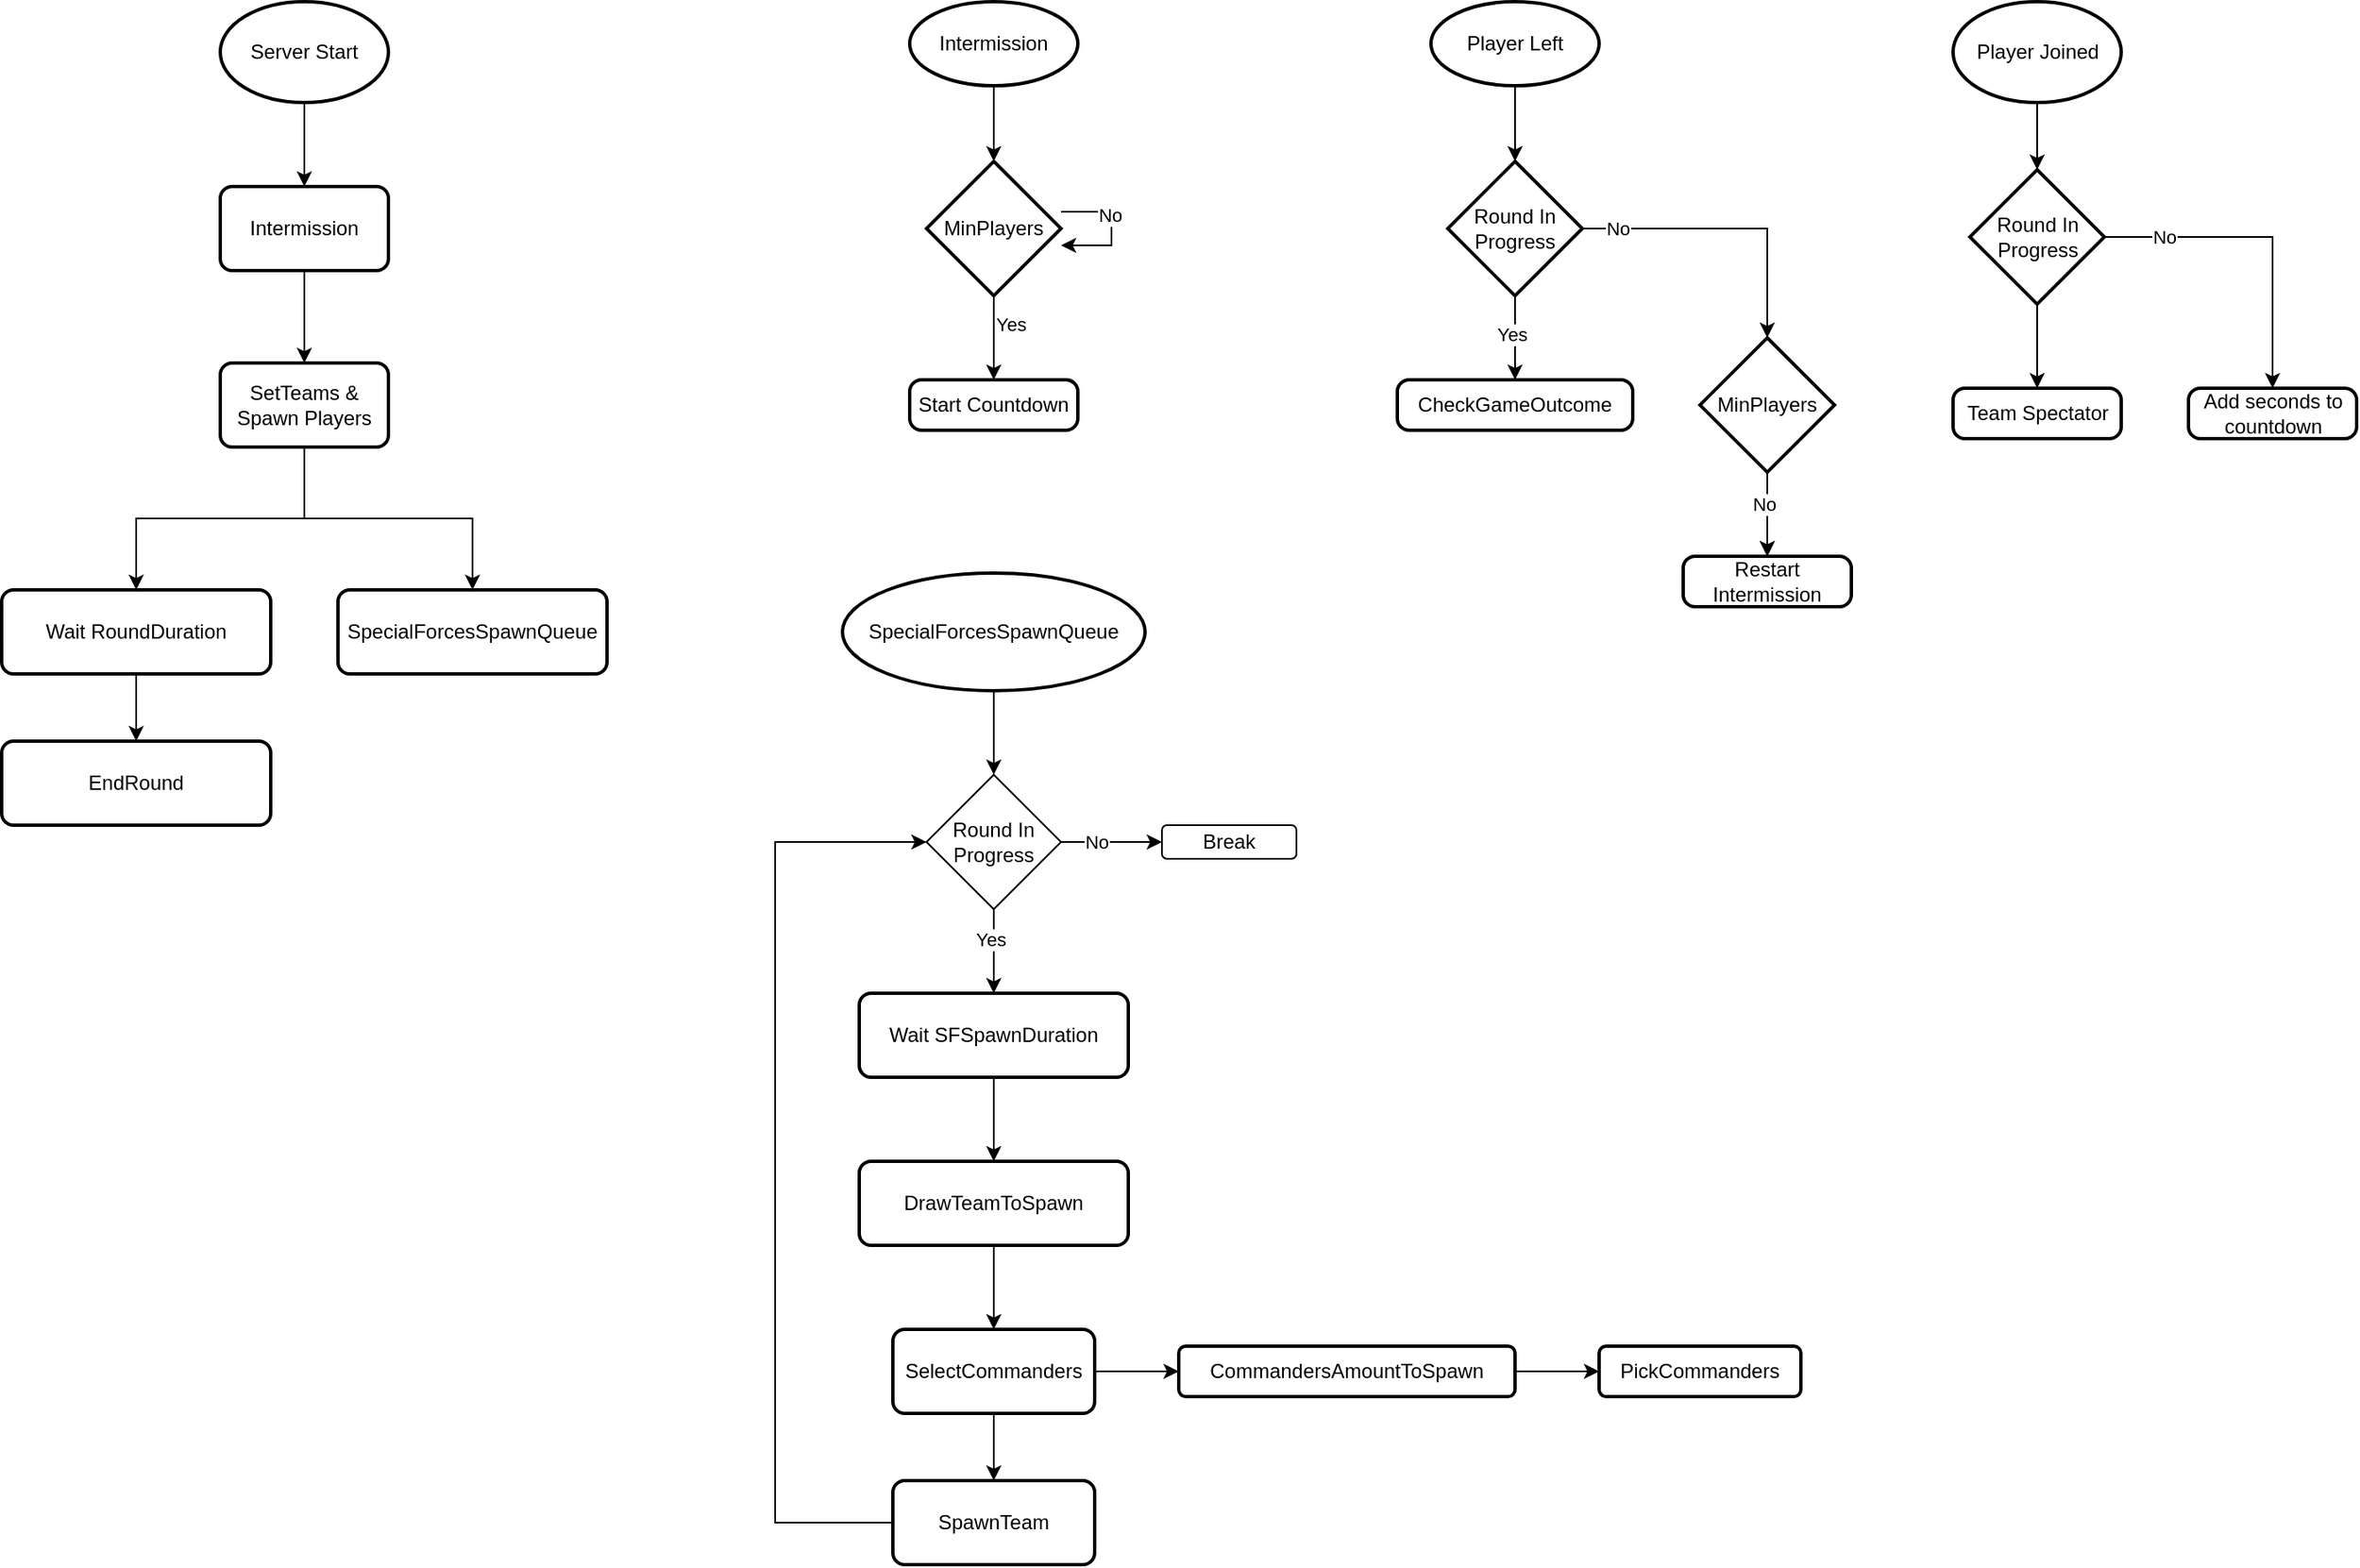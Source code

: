 <mxfile version="24.3.1" type="github">
  <diagram name="Strona-1" id="jlNhDV8Rwpr0uxGnopEM">
    <mxGraphModel dx="858" dy="538" grid="1" gridSize="10" guides="1" tooltips="1" connect="1" arrows="1" fold="1" page="1" pageScale="1" pageWidth="827" pageHeight="1169" math="0" shadow="0">
      <root>
        <mxCell id="0" />
        <mxCell id="1" parent="0" />
        <mxCell id="kG8gMviqTRcCaTFL-ExX-7" style="edgeStyle=orthogonalEdgeStyle;rounded=0;orthogonalLoop=1;jettySize=auto;html=1;entryX=0.5;entryY=0;entryDx=0;entryDy=0;" parent="1" source="kG8gMviqTRcCaTFL-ExX-2" target="kG8gMviqTRcCaTFL-ExX-5" edge="1">
          <mxGeometry relative="1" as="geometry" />
        </mxCell>
        <mxCell id="kG8gMviqTRcCaTFL-ExX-2" value="Server Start" style="strokeWidth=2;html=1;shape=mxgraph.flowchart.start_1;whiteSpace=wrap;" parent="1" vertex="1">
          <mxGeometry x="210" y="90" width="100" height="60" as="geometry" />
        </mxCell>
        <mxCell id="uzxIYRyBEbbkxQ_vXyho-41" value="" style="edgeStyle=orthogonalEdgeStyle;rounded=0;orthogonalLoop=1;jettySize=auto;html=1;" edge="1" parent="1" source="kG8gMviqTRcCaTFL-ExX-5" target="uzxIYRyBEbbkxQ_vXyho-20">
          <mxGeometry relative="1" as="geometry" />
        </mxCell>
        <mxCell id="kG8gMviqTRcCaTFL-ExX-5" value="Intermission" style="rounded=1;whiteSpace=wrap;html=1;absoluteArcSize=1;arcSize=14;strokeWidth=2;" parent="1" vertex="1">
          <mxGeometry x="210" y="200" width="100" height="50" as="geometry" />
        </mxCell>
        <mxCell id="kG8gMviqTRcCaTFL-ExX-8" value="Start Countdown" style="rounded=1;whiteSpace=wrap;html=1;absoluteArcSize=1;arcSize=14;strokeWidth=2;" parent="1" vertex="1">
          <mxGeometry x="620" y="315" width="100" height="30" as="geometry" />
        </mxCell>
        <mxCell id="kG8gMviqTRcCaTFL-ExX-13" value="" style="edgeStyle=orthogonalEdgeStyle;rounded=0;orthogonalLoop=1;jettySize=auto;html=1;" parent="1" source="kG8gMviqTRcCaTFL-ExX-9" target="kG8gMviqTRcCaTFL-ExX-8" edge="1">
          <mxGeometry relative="1" as="geometry">
            <Array as="points">
              <mxPoint x="670" y="280" />
              <mxPoint x="670" y="280" />
            </Array>
          </mxGeometry>
        </mxCell>
        <mxCell id="kG8gMviqTRcCaTFL-ExX-16" value="Yes" style="edgeLabel;html=1;align=center;verticalAlign=middle;resizable=0;points=[];" parent="kG8gMviqTRcCaTFL-ExX-13" vertex="1" connectable="0">
          <mxGeometry x="0.185" y="4" relative="1" as="geometry">
            <mxPoint x="6" y="-13" as="offset" />
          </mxGeometry>
        </mxCell>
        <mxCell id="kG8gMviqTRcCaTFL-ExX-9" value="MinPlayers" style="strokeWidth=2;html=1;shape=mxgraph.flowchart.decision;whiteSpace=wrap;" parent="1" vertex="1">
          <mxGeometry x="630" y="185" width="80" height="80" as="geometry" />
        </mxCell>
        <mxCell id="kG8gMviqTRcCaTFL-ExX-11" style="edgeStyle=orthogonalEdgeStyle;rounded=0;orthogonalLoop=1;jettySize=auto;html=1;elbow=vertical;" parent="1" source="kG8gMviqTRcCaTFL-ExX-9" target="kG8gMviqTRcCaTFL-ExX-9" edge="1">
          <mxGeometry relative="1" as="geometry">
            <Array as="points">
              <mxPoint x="740" y="230" />
            </Array>
          </mxGeometry>
        </mxCell>
        <mxCell id="kG8gMviqTRcCaTFL-ExX-14" value="No" style="edgeLabel;html=1;align=center;verticalAlign=middle;resizable=0;points=[];" parent="kG8gMviqTRcCaTFL-ExX-11" vertex="1" connectable="0">
          <mxGeometry x="-0.333" y="8" relative="1" as="geometry">
            <mxPoint x="2" y="10" as="offset" />
          </mxGeometry>
        </mxCell>
        <mxCell id="uzxIYRyBEbbkxQ_vXyho-24" value="" style="edgeStyle=orthogonalEdgeStyle;rounded=0;orthogonalLoop=1;jettySize=auto;html=1;" edge="1" parent="1" source="kG8gMviqTRcCaTFL-ExX-18" target="uzxIYRyBEbbkxQ_vXyho-21">
          <mxGeometry relative="1" as="geometry" />
        </mxCell>
        <mxCell id="kG8gMviqTRcCaTFL-ExX-18" value="Player Left" style="strokeWidth=2;html=1;shape=mxgraph.flowchart.start_1;whiteSpace=wrap;" parent="1" vertex="1">
          <mxGeometry x="930" y="90" width="100" height="50" as="geometry" />
        </mxCell>
        <mxCell id="uzxIYRyBEbbkxQ_vXyho-33" value="" style="edgeStyle=orthogonalEdgeStyle;rounded=0;orthogonalLoop=1;jettySize=auto;html=1;" edge="1" parent="1" source="uzxIYRyBEbbkxQ_vXyho-1" target="uzxIYRyBEbbkxQ_vXyho-32">
          <mxGeometry relative="1" as="geometry" />
        </mxCell>
        <mxCell id="uzxIYRyBEbbkxQ_vXyho-1" value="Player Joined" style="strokeWidth=2;html=1;shape=mxgraph.flowchart.start_1;whiteSpace=wrap;" vertex="1" parent="1">
          <mxGeometry x="1240.5" y="90" width="100" height="60" as="geometry" />
        </mxCell>
        <mxCell id="uzxIYRyBEbbkxQ_vXyho-8" value="" style="edgeStyle=orthogonalEdgeStyle;rounded=0;orthogonalLoop=1;jettySize=auto;html=1;" edge="1" parent="1" source="uzxIYRyBEbbkxQ_vXyho-7" target="kG8gMviqTRcCaTFL-ExX-9">
          <mxGeometry relative="1" as="geometry" />
        </mxCell>
        <mxCell id="uzxIYRyBEbbkxQ_vXyho-7" value="Intermission" style="strokeWidth=2;html=1;shape=mxgraph.flowchart.start_1;whiteSpace=wrap;" vertex="1" parent="1">
          <mxGeometry x="620" y="90" width="100" height="50" as="geometry" />
        </mxCell>
        <mxCell id="uzxIYRyBEbbkxQ_vXyho-14" style="edgeStyle=orthogonalEdgeStyle;rounded=0;orthogonalLoop=1;jettySize=auto;html=1;entryX=0.5;entryY=0;entryDx=0;entryDy=0;" edge="1" parent="1" source="uzxIYRyBEbbkxQ_vXyho-9" target="uzxIYRyBEbbkxQ_vXyho-13">
          <mxGeometry relative="1" as="geometry" />
        </mxCell>
        <mxCell id="uzxIYRyBEbbkxQ_vXyho-15" value="" style="edgeStyle=orthogonalEdgeStyle;rounded=0;orthogonalLoop=1;jettySize=auto;html=1;" edge="1" parent="1" source="uzxIYRyBEbbkxQ_vXyho-9" target="uzxIYRyBEbbkxQ_vXyho-13">
          <mxGeometry relative="1" as="geometry" />
        </mxCell>
        <mxCell id="uzxIYRyBEbbkxQ_vXyho-16" value="No" style="edgeLabel;html=1;align=center;verticalAlign=middle;resizable=0;points=[];" vertex="1" connectable="0" parent="uzxIYRyBEbbkxQ_vXyho-15">
          <mxGeometry x="-0.264" y="-2" relative="1" as="geometry">
            <mxPoint as="offset" />
          </mxGeometry>
        </mxCell>
        <mxCell id="uzxIYRyBEbbkxQ_vXyho-9" value="MinPlayers" style="strokeWidth=2;html=1;shape=mxgraph.flowchart.decision;whiteSpace=wrap;" vertex="1" parent="1">
          <mxGeometry x="1090" y="290" width="80" height="80" as="geometry" />
        </mxCell>
        <mxCell id="uzxIYRyBEbbkxQ_vXyho-13" value="Restart Intermission" style="rounded=1;whiteSpace=wrap;html=1;absoluteArcSize=1;arcSize=14;strokeWidth=2;" vertex="1" parent="1">
          <mxGeometry x="1080" y="420" width="100" height="30" as="geometry" />
        </mxCell>
        <mxCell id="uzxIYRyBEbbkxQ_vXyho-17" value="Add seconds to countdown" style="rounded=1;whiteSpace=wrap;html=1;absoluteArcSize=1;arcSize=14;strokeWidth=2;" vertex="1" parent="1">
          <mxGeometry x="1380.5" y="320" width="100" height="30" as="geometry" />
        </mxCell>
        <mxCell id="uzxIYRyBEbbkxQ_vXyho-43" value="" style="edgeStyle=orthogonalEdgeStyle;rounded=0;orthogonalLoop=1;jettySize=auto;html=1;" edge="1" parent="1" source="uzxIYRyBEbbkxQ_vXyho-20" target="uzxIYRyBEbbkxQ_vXyho-42">
          <mxGeometry relative="1" as="geometry" />
        </mxCell>
        <mxCell id="uzxIYRyBEbbkxQ_vXyho-45" style="edgeStyle=orthogonalEdgeStyle;rounded=0;orthogonalLoop=1;jettySize=auto;html=1;" edge="1" parent="1" source="uzxIYRyBEbbkxQ_vXyho-20" target="uzxIYRyBEbbkxQ_vXyho-44">
          <mxGeometry relative="1" as="geometry" />
        </mxCell>
        <mxCell id="uzxIYRyBEbbkxQ_vXyho-20" value="SetTeams &amp;amp; Spawn Players" style="rounded=1;whiteSpace=wrap;html=1;absoluteArcSize=1;arcSize=14;strokeWidth=2;" vertex="1" parent="1">
          <mxGeometry x="210" y="305" width="100" height="50" as="geometry" />
        </mxCell>
        <mxCell id="uzxIYRyBEbbkxQ_vXyho-22" value="" style="edgeStyle=orthogonalEdgeStyle;rounded=0;orthogonalLoop=1;jettySize=auto;html=1;" edge="1" parent="1" source="uzxIYRyBEbbkxQ_vXyho-21" target="uzxIYRyBEbbkxQ_vXyho-9">
          <mxGeometry relative="1" as="geometry" />
        </mxCell>
        <mxCell id="uzxIYRyBEbbkxQ_vXyho-23" value="No" style="edgeLabel;html=1;align=center;verticalAlign=middle;resizable=0;points=[];" vertex="1" connectable="0" parent="uzxIYRyBEbbkxQ_vXyho-22">
          <mxGeometry x="-0.413" y="3" relative="1" as="geometry">
            <mxPoint x="-31" y="3" as="offset" />
          </mxGeometry>
        </mxCell>
        <mxCell id="uzxIYRyBEbbkxQ_vXyho-29" value="" style="edgeStyle=orthogonalEdgeStyle;rounded=0;orthogonalLoop=1;jettySize=auto;html=1;" edge="1" parent="1" source="uzxIYRyBEbbkxQ_vXyho-21" target="uzxIYRyBEbbkxQ_vXyho-28">
          <mxGeometry relative="1" as="geometry" />
        </mxCell>
        <mxCell id="uzxIYRyBEbbkxQ_vXyho-30" value="Yes" style="edgeLabel;html=1;align=center;verticalAlign=middle;resizable=0;points=[];" vertex="1" connectable="0" parent="uzxIYRyBEbbkxQ_vXyho-29">
          <mxGeometry x="-0.088" y="-2" relative="1" as="geometry">
            <mxPoint as="offset" />
          </mxGeometry>
        </mxCell>
        <mxCell id="uzxIYRyBEbbkxQ_vXyho-21" value="Round I&lt;span style=&quot;background-color: initial;&quot;&gt;n&lt;/span&gt;&lt;div&gt;&lt;span style=&quot;background-color: initial;&quot;&gt;Progress&lt;/span&gt;&lt;/div&gt;" style="strokeWidth=2;html=1;shape=mxgraph.flowchart.decision;whiteSpace=wrap;" vertex="1" parent="1">
          <mxGeometry x="940" y="185" width="80" height="80" as="geometry" />
        </mxCell>
        <mxCell id="uzxIYRyBEbbkxQ_vXyho-28" value="CheckGameOutcome" style="rounded=1;whiteSpace=wrap;html=1;absoluteArcSize=1;arcSize=14;strokeWidth=2;" vertex="1" parent="1">
          <mxGeometry x="910" y="315" width="140" height="30" as="geometry" />
        </mxCell>
        <mxCell id="uzxIYRyBEbbkxQ_vXyho-35" value="" style="edgeStyle=orthogonalEdgeStyle;rounded=0;orthogonalLoop=1;jettySize=auto;html=1;entryX=0.5;entryY=0;entryDx=0;entryDy=0;" edge="1" parent="1" source="uzxIYRyBEbbkxQ_vXyho-32" target="uzxIYRyBEbbkxQ_vXyho-17">
          <mxGeometry relative="1" as="geometry">
            <mxPoint x="1390.5" y="230" as="targetPoint" />
          </mxGeometry>
        </mxCell>
        <mxCell id="uzxIYRyBEbbkxQ_vXyho-36" value="No" style="edgeLabel;html=1;align=center;verticalAlign=middle;resizable=0;points=[];" vertex="1" connectable="0" parent="uzxIYRyBEbbkxQ_vXyho-35">
          <mxGeometry x="-0.624" relative="1" as="geometry">
            <mxPoint as="offset" />
          </mxGeometry>
        </mxCell>
        <mxCell id="uzxIYRyBEbbkxQ_vXyho-38" style="edgeStyle=orthogonalEdgeStyle;rounded=0;orthogonalLoop=1;jettySize=auto;html=1;entryX=0.5;entryY=0;entryDx=0;entryDy=0;" edge="1" parent="1" source="uzxIYRyBEbbkxQ_vXyho-32" target="uzxIYRyBEbbkxQ_vXyho-37">
          <mxGeometry relative="1" as="geometry" />
        </mxCell>
        <mxCell id="uzxIYRyBEbbkxQ_vXyho-32" value="Round I&lt;span style=&quot;background-color: initial;&quot;&gt;n&lt;/span&gt;&lt;div&gt;&lt;span style=&quot;background-color: initial;&quot;&gt;Progress&lt;/span&gt;&lt;/div&gt;" style="strokeWidth=2;html=1;shape=mxgraph.flowchart.decision;whiteSpace=wrap;" vertex="1" parent="1">
          <mxGeometry x="1250.5" y="190" width="80" height="80" as="geometry" />
        </mxCell>
        <mxCell id="uzxIYRyBEbbkxQ_vXyho-37" value="Team Spectator" style="rounded=1;whiteSpace=wrap;html=1;absoluteArcSize=1;arcSize=14;strokeWidth=2;" vertex="1" parent="1">
          <mxGeometry x="1240.5" y="320" width="100" height="30" as="geometry" />
        </mxCell>
        <mxCell id="uzxIYRyBEbbkxQ_vXyho-48" value="" style="edgeStyle=orthogonalEdgeStyle;rounded=0;orthogonalLoop=1;jettySize=auto;html=1;" edge="1" parent="1" source="uzxIYRyBEbbkxQ_vXyho-42" target="uzxIYRyBEbbkxQ_vXyho-47">
          <mxGeometry relative="1" as="geometry" />
        </mxCell>
        <mxCell id="uzxIYRyBEbbkxQ_vXyho-42" value="Wait RoundDuration" style="rounded=1;whiteSpace=wrap;html=1;absoluteArcSize=1;arcSize=14;strokeWidth=2;" vertex="1" parent="1">
          <mxGeometry x="80" y="440" width="160" height="50" as="geometry" />
        </mxCell>
        <mxCell id="uzxIYRyBEbbkxQ_vXyho-44" value="SpecialForcesSpawnQueue" style="rounded=1;whiteSpace=wrap;html=1;absoluteArcSize=1;arcSize=14;strokeWidth=2;" vertex="1" parent="1">
          <mxGeometry x="280" y="440" width="160" height="50" as="geometry" />
        </mxCell>
        <mxCell id="uzxIYRyBEbbkxQ_vXyho-47" value="EndRound" style="rounded=1;whiteSpace=wrap;html=1;absoluteArcSize=1;arcSize=14;strokeWidth=2;" vertex="1" parent="1">
          <mxGeometry x="80" y="530" width="160" height="50" as="geometry" />
        </mxCell>
        <mxCell id="uzxIYRyBEbbkxQ_vXyho-53" style="edgeStyle=orthogonalEdgeStyle;rounded=0;orthogonalLoop=1;jettySize=auto;html=1;entryX=0.5;entryY=0;entryDx=0;entryDy=0;" edge="1" parent="1" source="uzxIYRyBEbbkxQ_vXyho-51" target="uzxIYRyBEbbkxQ_vXyho-54">
          <mxGeometry relative="1" as="geometry">
            <mxPoint x="670" y="540" as="targetPoint" />
          </mxGeometry>
        </mxCell>
        <mxCell id="uzxIYRyBEbbkxQ_vXyho-51" value="SpecialForcesSpawnQueue" style="strokeWidth=2;html=1;shape=mxgraph.flowchart.start_1;whiteSpace=wrap;" vertex="1" parent="1">
          <mxGeometry x="580" y="430" width="180" height="70" as="geometry" />
        </mxCell>
        <mxCell id="uzxIYRyBEbbkxQ_vXyho-62" value="" style="edgeStyle=orthogonalEdgeStyle;rounded=0;orthogonalLoop=1;jettySize=auto;html=1;" edge="1" parent="1" source="uzxIYRyBEbbkxQ_vXyho-52" target="uzxIYRyBEbbkxQ_vXyho-61">
          <mxGeometry relative="1" as="geometry" />
        </mxCell>
        <mxCell id="uzxIYRyBEbbkxQ_vXyho-52" value="Wait SFSpawnDuration" style="rounded=1;whiteSpace=wrap;html=1;absoluteArcSize=1;arcSize=14;strokeWidth=2;" vertex="1" parent="1">
          <mxGeometry x="590" y="680" width="160" height="50" as="geometry" />
        </mxCell>
        <mxCell id="uzxIYRyBEbbkxQ_vXyho-57" value="" style="edgeStyle=orthogonalEdgeStyle;rounded=0;orthogonalLoop=1;jettySize=auto;html=1;" edge="1" parent="1" source="uzxIYRyBEbbkxQ_vXyho-54" target="uzxIYRyBEbbkxQ_vXyho-56">
          <mxGeometry relative="1" as="geometry" />
        </mxCell>
        <mxCell id="uzxIYRyBEbbkxQ_vXyho-58" value="No" style="edgeLabel;html=1;align=center;verticalAlign=middle;resizable=0;points=[];" vertex="1" connectable="0" parent="uzxIYRyBEbbkxQ_vXyho-57">
          <mxGeometry x="-0.587" y="1" relative="1" as="geometry">
            <mxPoint x="8" y="1" as="offset" />
          </mxGeometry>
        </mxCell>
        <mxCell id="uzxIYRyBEbbkxQ_vXyho-59" style="edgeStyle=orthogonalEdgeStyle;rounded=0;orthogonalLoop=1;jettySize=auto;html=1;entryX=0.5;entryY=0;entryDx=0;entryDy=0;" edge="1" parent="1" source="uzxIYRyBEbbkxQ_vXyho-54" target="uzxIYRyBEbbkxQ_vXyho-52">
          <mxGeometry relative="1" as="geometry" />
        </mxCell>
        <mxCell id="uzxIYRyBEbbkxQ_vXyho-60" value="Yes" style="edgeLabel;html=1;align=center;verticalAlign=middle;resizable=0;points=[];" vertex="1" connectable="0" parent="uzxIYRyBEbbkxQ_vXyho-59">
          <mxGeometry x="-0.296" y="-2" relative="1" as="geometry">
            <mxPoint as="offset" />
          </mxGeometry>
        </mxCell>
        <mxCell id="uzxIYRyBEbbkxQ_vXyho-54" value="Round In&lt;div&gt;Progress&lt;/div&gt;" style="rhombus;whiteSpace=wrap;html=1;" vertex="1" parent="1">
          <mxGeometry x="630" y="550" width="80" height="80" as="geometry" />
        </mxCell>
        <mxCell id="uzxIYRyBEbbkxQ_vXyho-56" value="Break" style="rounded=1;whiteSpace=wrap;html=1;" vertex="1" parent="1">
          <mxGeometry x="770" y="580" width="80" height="20" as="geometry" />
        </mxCell>
        <mxCell id="uzxIYRyBEbbkxQ_vXyho-64" value="" style="edgeStyle=orthogonalEdgeStyle;rounded=0;orthogonalLoop=1;jettySize=auto;html=1;" edge="1" parent="1" source="uzxIYRyBEbbkxQ_vXyho-65" target="uzxIYRyBEbbkxQ_vXyho-63">
          <mxGeometry relative="1" as="geometry" />
        </mxCell>
        <mxCell id="uzxIYRyBEbbkxQ_vXyho-61" value="DrawTeamToSpawn" style="rounded=1;whiteSpace=wrap;html=1;absoluteArcSize=1;arcSize=14;strokeWidth=2;" vertex="1" parent="1">
          <mxGeometry x="590" y="780" width="160" height="50" as="geometry" />
        </mxCell>
        <mxCell id="uzxIYRyBEbbkxQ_vXyho-71" style="edgeStyle=orthogonalEdgeStyle;rounded=0;orthogonalLoop=1;jettySize=auto;html=1;entryX=0;entryY=0.5;entryDx=0;entryDy=0;" edge="1" parent="1" source="uzxIYRyBEbbkxQ_vXyho-63" target="uzxIYRyBEbbkxQ_vXyho-54">
          <mxGeometry relative="1" as="geometry">
            <Array as="points">
              <mxPoint x="540" y="995" />
              <mxPoint x="540" y="590" />
            </Array>
          </mxGeometry>
        </mxCell>
        <mxCell id="uzxIYRyBEbbkxQ_vXyho-63" value="SpawnTeam" style="whiteSpace=wrap;html=1;rounded=1;arcSize=14;strokeWidth=2;" vertex="1" parent="1">
          <mxGeometry x="610" y="970" width="120" height="50" as="geometry" />
        </mxCell>
        <mxCell id="uzxIYRyBEbbkxQ_vXyho-66" value="" style="edgeStyle=orthogonalEdgeStyle;rounded=0;orthogonalLoop=1;jettySize=auto;html=1;" edge="1" parent="1" source="uzxIYRyBEbbkxQ_vXyho-61" target="uzxIYRyBEbbkxQ_vXyho-65">
          <mxGeometry relative="1" as="geometry">
            <mxPoint x="670" y="830" as="sourcePoint" />
            <mxPoint x="670" y="980" as="targetPoint" />
          </mxGeometry>
        </mxCell>
        <mxCell id="uzxIYRyBEbbkxQ_vXyho-68" value="" style="edgeStyle=orthogonalEdgeStyle;rounded=0;orthogonalLoop=1;jettySize=auto;html=1;" edge="1" parent="1" source="uzxIYRyBEbbkxQ_vXyho-65" target="uzxIYRyBEbbkxQ_vXyho-67">
          <mxGeometry relative="1" as="geometry" />
        </mxCell>
        <mxCell id="uzxIYRyBEbbkxQ_vXyho-65" value="SelectCommanders" style="whiteSpace=wrap;html=1;rounded=1;arcSize=14;strokeWidth=2;" vertex="1" parent="1">
          <mxGeometry x="610" y="880" width="120" height="50" as="geometry" />
        </mxCell>
        <mxCell id="uzxIYRyBEbbkxQ_vXyho-70" value="" style="edgeStyle=orthogonalEdgeStyle;rounded=0;orthogonalLoop=1;jettySize=auto;html=1;" edge="1" parent="1" source="uzxIYRyBEbbkxQ_vXyho-67" target="uzxIYRyBEbbkxQ_vXyho-69">
          <mxGeometry relative="1" as="geometry" />
        </mxCell>
        <mxCell id="uzxIYRyBEbbkxQ_vXyho-67" value="&lt;font style=&quot;vertical-align: inherit;&quot;&gt;&lt;font style=&quot;vertical-align: inherit;&quot;&gt;&lt;font style=&quot;vertical-align: inherit;&quot;&gt;&lt;font style=&quot;vertical-align: inherit;&quot;&gt;&lt;font style=&quot;vertical-align: inherit;&quot;&gt;&lt;font style=&quot;vertical-align: inherit;&quot;&gt;CommandersAmountToSpawn&lt;/font&gt;&lt;/font&gt;&lt;/font&gt;&lt;/font&gt;&lt;/font&gt;&lt;/font&gt;" style="rounded=1;whiteSpace=wrap;html=1;arcSize=14;strokeWidth=2;" vertex="1" parent="1">
          <mxGeometry x="780" y="890" width="200" height="30" as="geometry" />
        </mxCell>
        <mxCell id="uzxIYRyBEbbkxQ_vXyho-69" value="&lt;font style=&quot;vertical-align: inherit;&quot;&gt;&lt;font style=&quot;vertical-align: inherit;&quot;&gt;PickCommanders&lt;/font&gt;&lt;/font&gt;" style="rounded=1;whiteSpace=wrap;html=1;arcSize=14;strokeWidth=2;" vertex="1" parent="1">
          <mxGeometry x="1030" y="890" width="120" height="30" as="geometry" />
        </mxCell>
      </root>
    </mxGraphModel>
  </diagram>
</mxfile>
